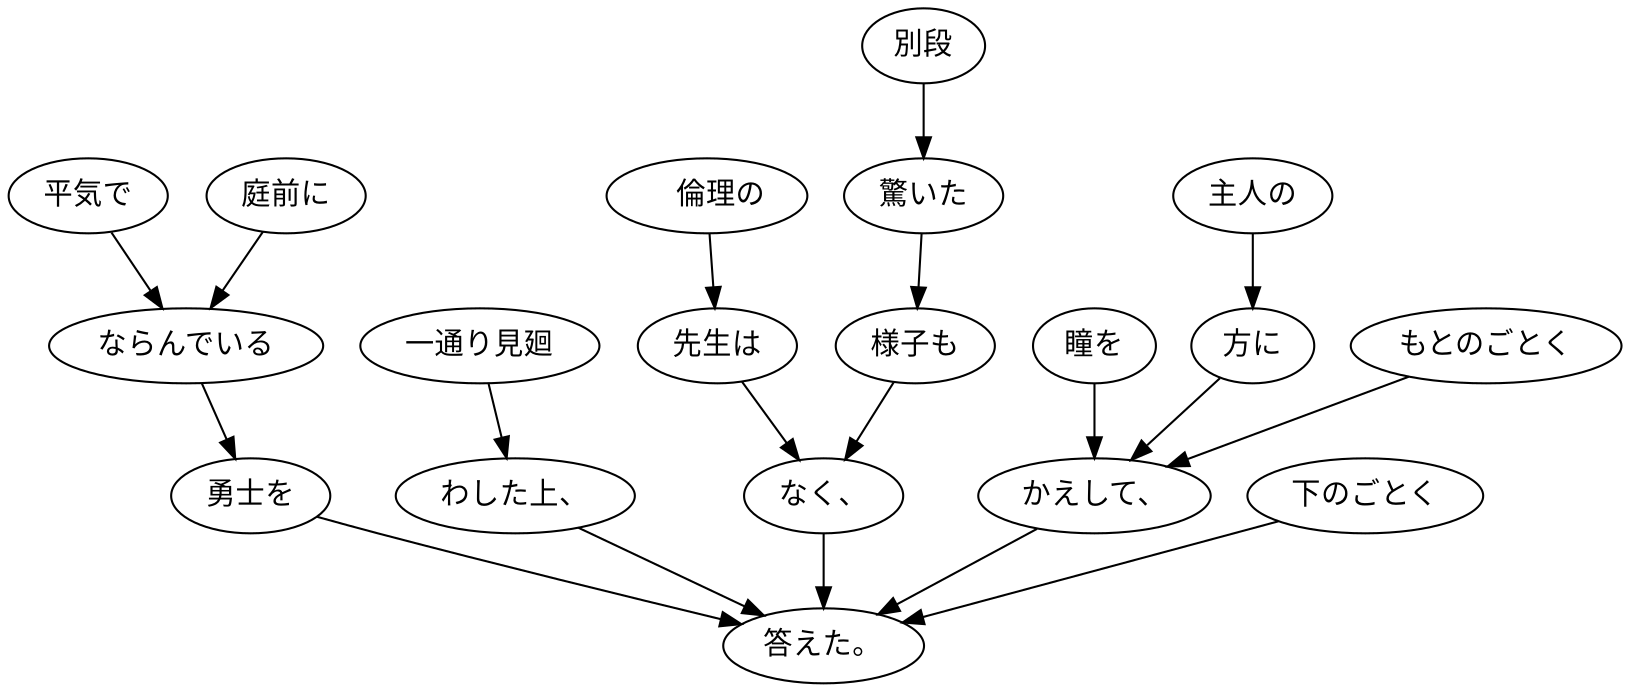 digraph graph5181 {
	node0 [label="　倫理の"];
	node1 [label="先生は"];
	node2 [label="別段"];
	node3 [label="驚いた"];
	node4 [label="様子も"];
	node5 [label="なく、"];
	node6 [label="平気で"];
	node7 [label="庭前に"];
	node8 [label="ならんでいる"];
	node9 [label="勇士を"];
	node10 [label="一通り見廻"];
	node11 [label="わした上、"];
	node12 [label="もとのごとく"];
	node13 [label="瞳を"];
	node14 [label="主人の"];
	node15 [label="方に"];
	node16 [label="かえして、"];
	node17 [label="下のごとく"];
	node18 [label="答えた。"];
	node0 -> node1;
	node1 -> node5;
	node2 -> node3;
	node3 -> node4;
	node4 -> node5;
	node5 -> node18;
	node6 -> node8;
	node7 -> node8;
	node8 -> node9;
	node9 -> node18;
	node10 -> node11;
	node11 -> node18;
	node12 -> node16;
	node13 -> node16;
	node14 -> node15;
	node15 -> node16;
	node16 -> node18;
	node17 -> node18;
}
